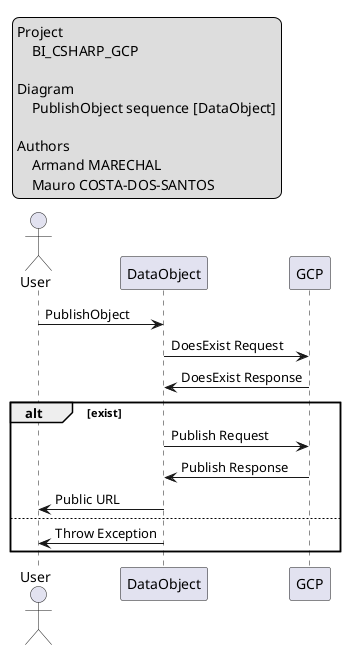 @startuml DataObject_Create

legend top left
    Project
        BI_CSHARP_GCP

    Diagram
        PublishObject sequence [DataObject]

    Authors
        Armand MARECHAL
        Mauro COSTA-DOS-SANTOS 
endlegend

actor User

participant "DataObject" as App
participant "GCP" as GCP

User -> App: PublishObject
App -> GCP: DoesExist Request
GCP -> App: DoesExist Response

alt exist
    App -> GCP: Publish Request
    GCP -> App: Publish Response
    App -> User: Public URL
else
    App -> User: Throw Exception
end

@enduml